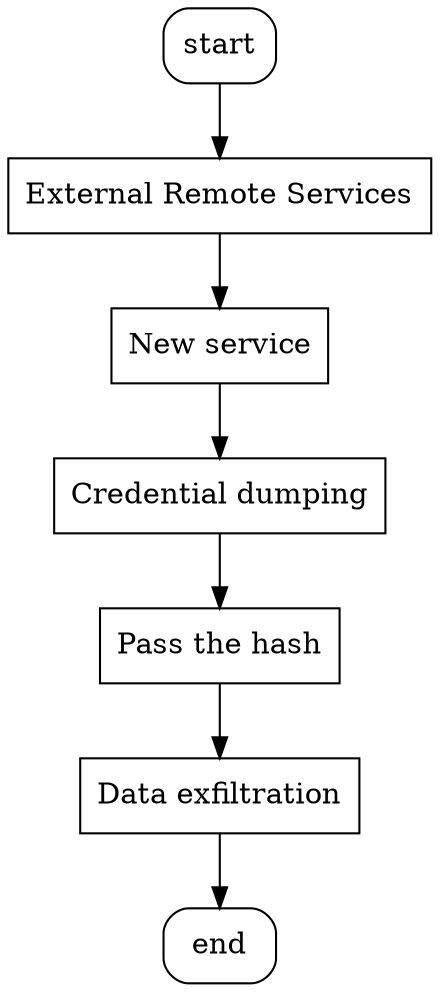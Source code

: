 digraph more241 {
	// nodes
	1[label="start",shape=box,style=rounded];
	2[label="External Remote Services",shape=box];
		//P1;S1//
	3[label="New service",shape=box];
		//P2;S2
		//P1=>P2//
	4[label="Credential dumping",shape=box];
		//P3
		//P2=>P3//
	5[label="Pass the hash",shape=box];
		//P4;U1//
	6[label="Data exfiltration",shape=box];
		//P5;F1
		//P4=>P5;F1->P5//
	7[label="end",shape=box,style=rounded];

	// edges
	1->2->3->4->5->6->7
}
